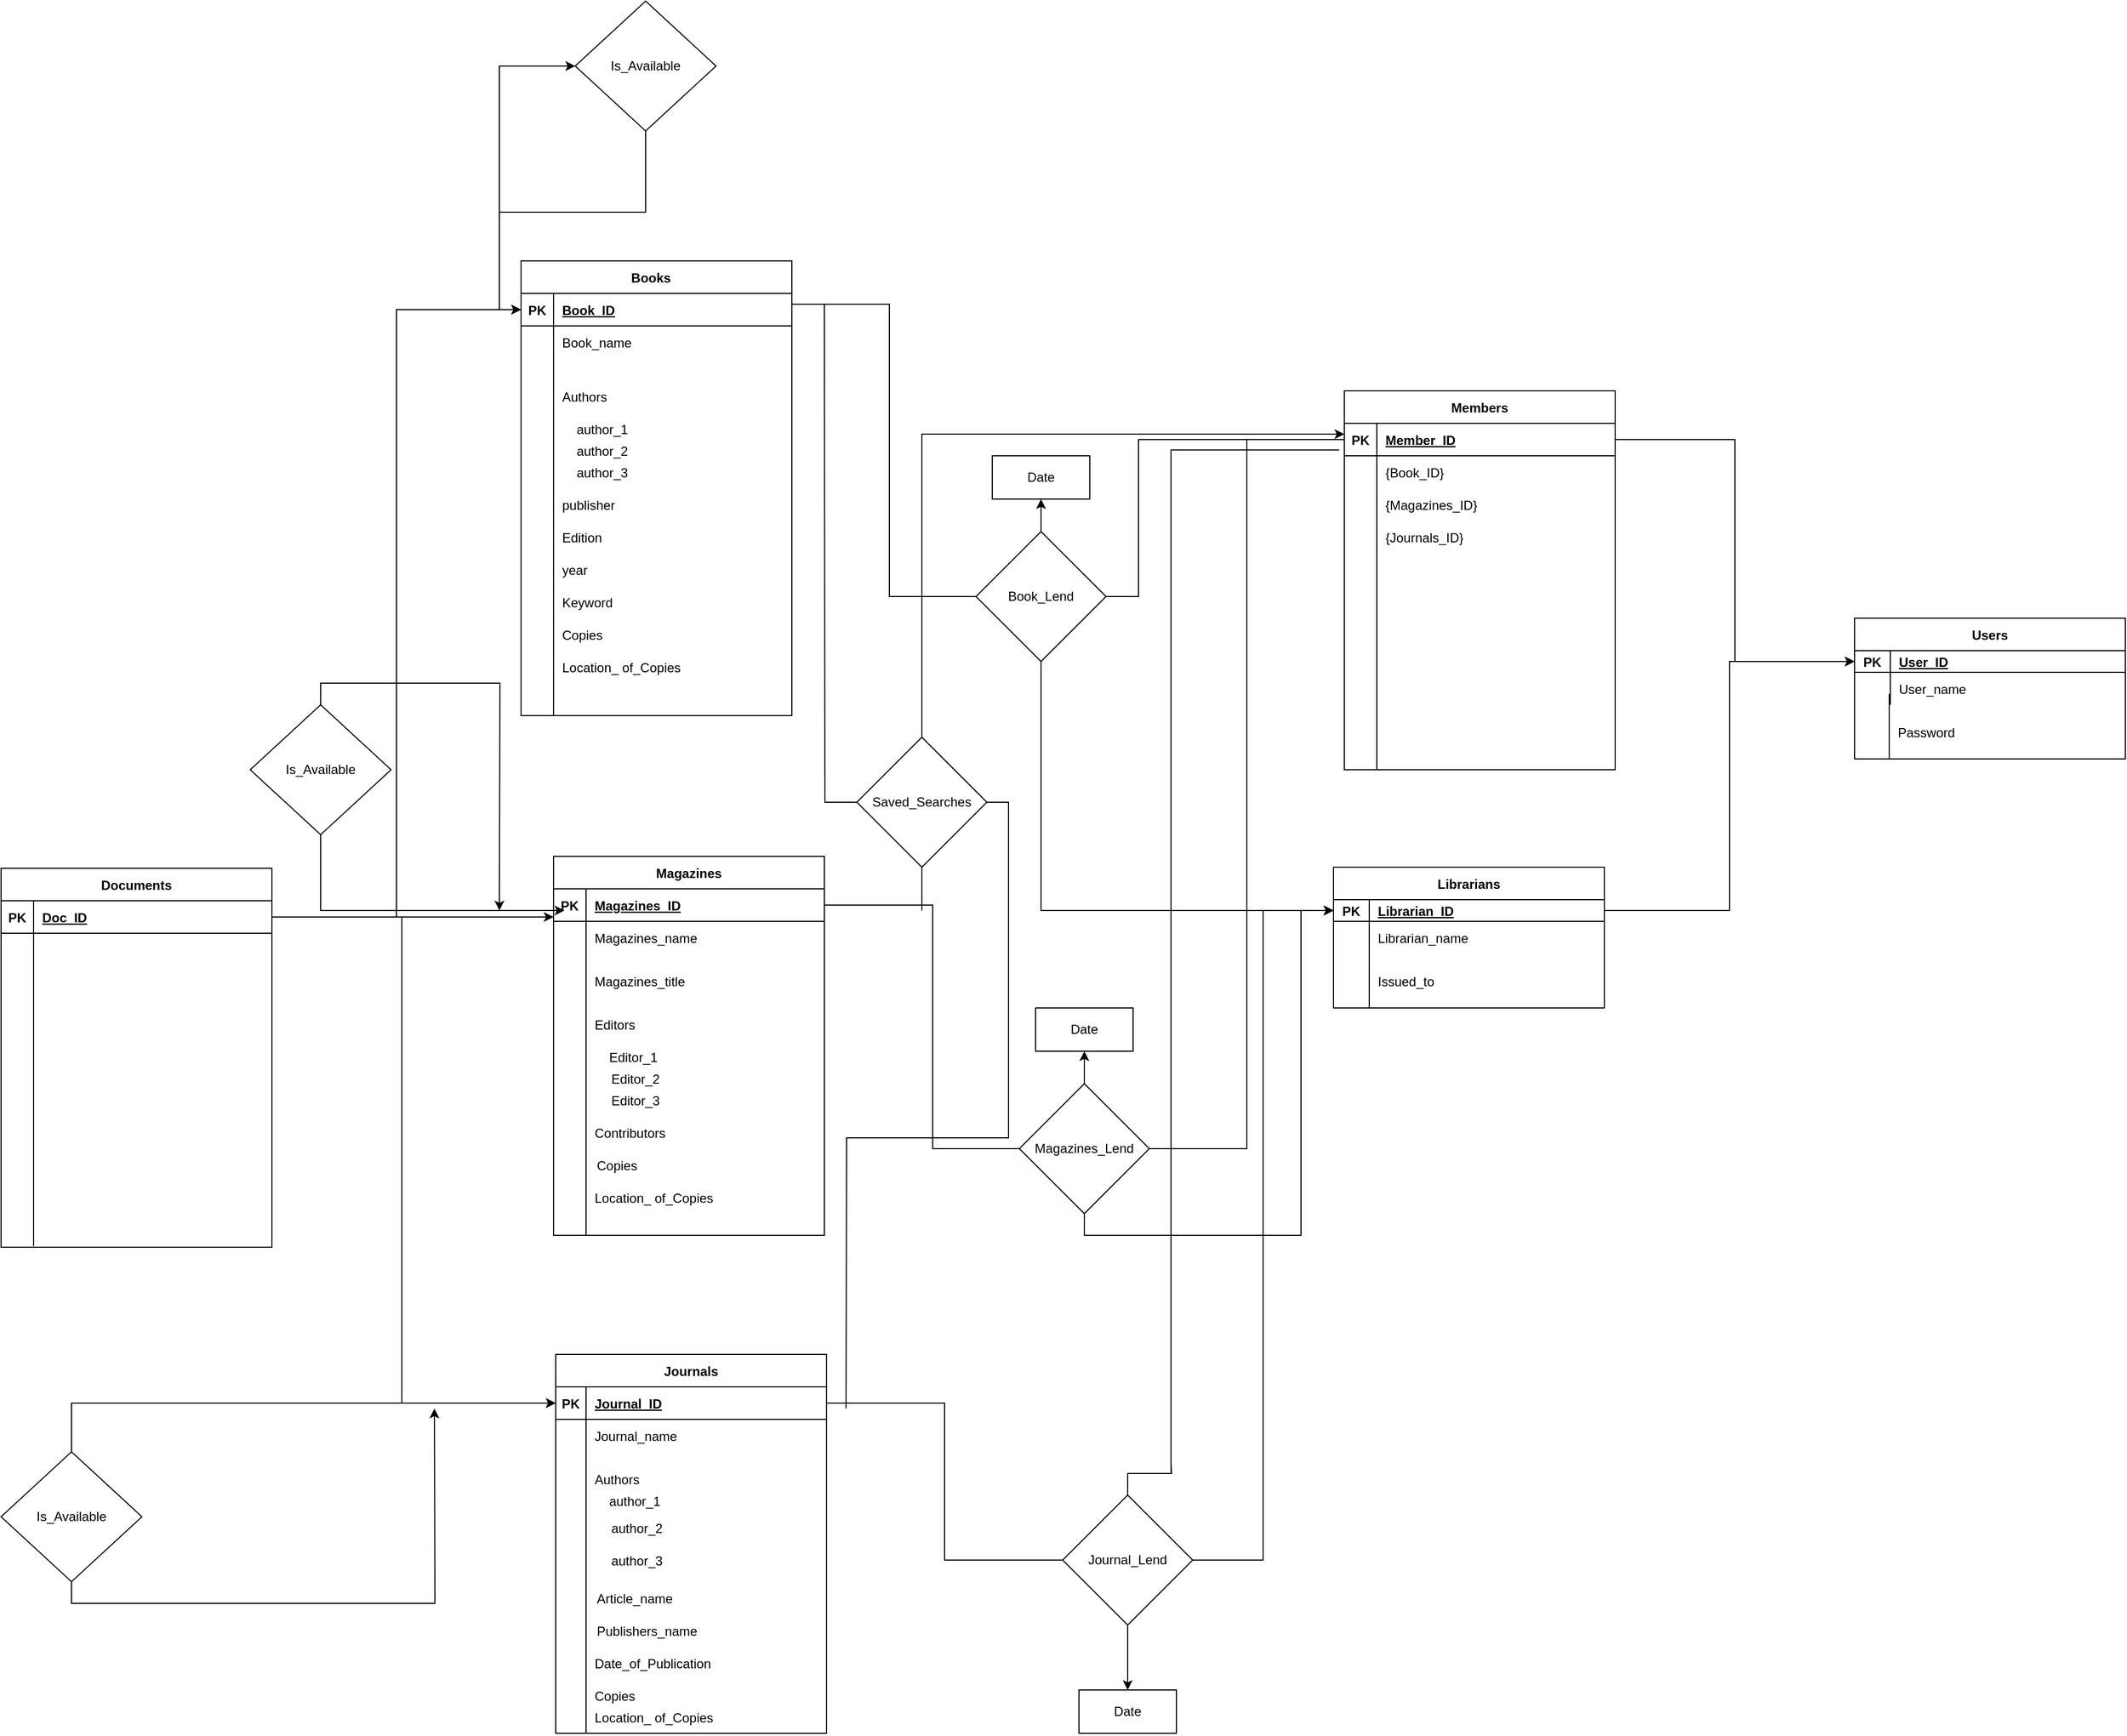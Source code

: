 <mxfile version="20.4.1" type="github" pages="2"><diagram id="R2lEEEUBdFMjLlhIrx00" name="Page-1"><mxGraphModel dx="3403" dy="2016" grid="1" gridSize="10" guides="1" tooltips="1" connect="1" arrows="1" fold="1" page="1" pageScale="1" pageWidth="1920" pageHeight="1200" math="0" shadow="0" extFonts="Permanent Marker^https://fonts.googleapis.com/css?family=Permanent+Marker"><root><mxCell id="0"/><mxCell id="1" parent="0"/><mxCell id="C-vyLk0tnHw3VtMMgP7b-23" value="Books   " style="shape=table;startSize=30;container=1;collapsible=1;childLayout=tableLayout;fixedRows=1;rowLines=0;fontStyle=1;align=center;resizeLast=1;" parent="1" vertex="1"><mxGeometry x="110" y="-50" width="250" height="420" as="geometry"/></mxCell><mxCell id="C-vyLk0tnHw3VtMMgP7b-24" value="" style="shape=partialRectangle;collapsible=0;dropTarget=0;pointerEvents=0;fillColor=none;points=[[0,0.5],[1,0.5]];portConstraint=eastwest;top=0;left=0;right=0;bottom=1;" parent="C-vyLk0tnHw3VtMMgP7b-23" vertex="1"><mxGeometry y="30" width="250" height="30" as="geometry"/></mxCell><mxCell id="C-vyLk0tnHw3VtMMgP7b-25" value="PK" style="shape=partialRectangle;overflow=hidden;connectable=0;fillColor=none;top=0;left=0;bottom=0;right=0;fontStyle=1;" parent="C-vyLk0tnHw3VtMMgP7b-24" vertex="1"><mxGeometry width="30" height="30" as="geometry"><mxRectangle width="30" height="30" as="alternateBounds"/></mxGeometry></mxCell><mxCell id="C-vyLk0tnHw3VtMMgP7b-26" value="Book_ID" style="shape=partialRectangle;overflow=hidden;connectable=0;fillColor=none;top=0;left=0;bottom=0;right=0;align=left;spacingLeft=6;fontStyle=5;" parent="C-vyLk0tnHw3VtMMgP7b-24" vertex="1"><mxGeometry x="30" width="220" height="30" as="geometry"><mxRectangle width="220" height="30" as="alternateBounds"/></mxGeometry></mxCell><mxCell id="C-vyLk0tnHw3VtMMgP7b-27" value="" style="shape=partialRectangle;collapsible=0;dropTarget=0;pointerEvents=0;fillColor=none;points=[[0,0.5],[1,0.5]];portConstraint=eastwest;top=0;left=0;right=0;bottom=0;" parent="C-vyLk0tnHw3VtMMgP7b-23" vertex="1"><mxGeometry y="60" width="250" height="30" as="geometry"/></mxCell><mxCell id="C-vyLk0tnHw3VtMMgP7b-28" value="" style="shape=partialRectangle;overflow=hidden;connectable=0;fillColor=none;top=0;left=0;bottom=0;right=0;" parent="C-vyLk0tnHw3VtMMgP7b-27" vertex="1"><mxGeometry width="30" height="30" as="geometry"><mxRectangle width="30" height="30" as="alternateBounds"/></mxGeometry></mxCell><mxCell id="C-vyLk0tnHw3VtMMgP7b-29" value="Book_name " style="shape=partialRectangle;overflow=hidden;connectable=0;fillColor=none;top=0;left=0;bottom=0;right=0;align=left;spacingLeft=6;" parent="C-vyLk0tnHw3VtMMgP7b-27" vertex="1"><mxGeometry x="30" width="220" height="30" as="geometry"><mxRectangle width="220" height="30" as="alternateBounds"/></mxGeometry></mxCell><mxCell id="6Y-ncQ-u8D_BfekFAxGr-2" value="" style="shape=partialRectangle;collapsible=0;dropTarget=0;pointerEvents=0;fillColor=none;points=[[0,0.5],[1,0.5]];portConstraint=eastwest;top=0;left=0;right=0;bottom=0;" parent="1" vertex="1"><mxGeometry x="110" y="90" width="250" height="30" as="geometry"/></mxCell><mxCell id="6Y-ncQ-u8D_BfekFAxGr-3" value="" style="shape=partialRectangle;overflow=hidden;connectable=0;fillColor=none;top=0;left=0;bottom=0;right=0;" parent="6Y-ncQ-u8D_BfekFAxGr-2" vertex="1"><mxGeometry width="30" height="30" as="geometry"><mxRectangle width="30" height="30" as="alternateBounds"/></mxGeometry></mxCell><mxCell id="6Y-ncQ-u8D_BfekFAxGr-4" value="    author_1" style="shape=partialRectangle;overflow=hidden;connectable=0;fillColor=none;top=0;left=0;bottom=0;right=0;align=left;spacingLeft=6;" parent="6Y-ncQ-u8D_BfekFAxGr-2" vertex="1"><mxGeometry x="30" width="220" height="30" as="geometry"><mxRectangle width="220" height="30" as="alternateBounds"/></mxGeometry></mxCell><mxCell id="6Y-ncQ-u8D_BfekFAxGr-5" value="" style="endArrow=none;html=1;rounded=0;" parent="1" edge="1"><mxGeometry width="50" height="50" relative="1" as="geometry"><mxPoint x="140" y="370" as="sourcePoint"/><mxPoint x="140" y="40" as="targetPoint"/></mxGeometry></mxCell><mxCell id="6Y-ncQ-u8D_BfekFAxGr-6" value="Journals" style="shape=table;startSize=30;container=1;collapsible=1;childLayout=tableLayout;fixedRows=1;rowLines=0;fontStyle=1;align=center;resizeLast=1;" parent="1" vertex="1"><mxGeometry x="142" y="960" width="250" height="350" as="geometry"/></mxCell><mxCell id="6Y-ncQ-u8D_BfekFAxGr-7" value="" style="shape=partialRectangle;collapsible=0;dropTarget=0;pointerEvents=0;fillColor=none;points=[[0,0.5],[1,0.5]];portConstraint=eastwest;top=0;left=0;right=0;bottom=1;" parent="6Y-ncQ-u8D_BfekFAxGr-6" vertex="1"><mxGeometry y="30" width="250" height="30" as="geometry"/></mxCell><mxCell id="6Y-ncQ-u8D_BfekFAxGr-8" value="PK" style="shape=partialRectangle;overflow=hidden;connectable=0;fillColor=none;top=0;left=0;bottom=0;right=0;fontStyle=1;" parent="6Y-ncQ-u8D_BfekFAxGr-7" vertex="1"><mxGeometry width="28" height="30" as="geometry"><mxRectangle width="28" height="30" as="alternateBounds"/></mxGeometry></mxCell><mxCell id="6Y-ncQ-u8D_BfekFAxGr-9" value="Journal_ID" style="shape=partialRectangle;overflow=hidden;connectable=0;fillColor=none;top=0;left=0;bottom=0;right=0;align=left;spacingLeft=6;fontStyle=5;" parent="6Y-ncQ-u8D_BfekFAxGr-7" vertex="1"><mxGeometry x="28" width="222" height="30" as="geometry"><mxRectangle width="222" height="30" as="alternateBounds"/></mxGeometry></mxCell><mxCell id="6Y-ncQ-u8D_BfekFAxGr-10" value="" style="shape=partialRectangle;collapsible=0;dropTarget=0;pointerEvents=0;fillColor=none;points=[[0,0.5],[1,0.5]];portConstraint=eastwest;top=0;left=0;right=0;bottom=0;" parent="6Y-ncQ-u8D_BfekFAxGr-6" vertex="1"><mxGeometry y="60" width="250" height="30" as="geometry"/></mxCell><mxCell id="6Y-ncQ-u8D_BfekFAxGr-11" value="" style="shape=partialRectangle;overflow=hidden;connectable=0;fillColor=none;top=0;left=0;bottom=0;right=0;" parent="6Y-ncQ-u8D_BfekFAxGr-10" vertex="1"><mxGeometry width="28" height="30" as="geometry"><mxRectangle width="28" height="30" as="alternateBounds"/></mxGeometry></mxCell><mxCell id="6Y-ncQ-u8D_BfekFAxGr-12" value="Journal_name " style="shape=partialRectangle;overflow=hidden;connectable=0;fillColor=none;top=0;left=0;bottom=0;right=0;align=left;spacingLeft=6;" parent="6Y-ncQ-u8D_BfekFAxGr-10" vertex="1"><mxGeometry x="28" width="222" height="30" as="geometry"><mxRectangle width="222" height="30" as="alternateBounds"/></mxGeometry></mxCell><mxCell id="6Y-ncQ-u8D_BfekFAxGr-13" value="" style="shape=partialRectangle;collapsible=0;dropTarget=0;pointerEvents=0;fillColor=none;points=[[0,0.5],[1,0.5]];portConstraint=eastwest;top=0;left=0;right=0;bottom=0;" parent="1" vertex="1"><mxGeometry x="140" y="1060" width="250" height="30" as="geometry"/></mxCell><mxCell id="6Y-ncQ-u8D_BfekFAxGr-14" value="" style="shape=partialRectangle;overflow=hidden;connectable=0;fillColor=none;top=0;left=0;bottom=0;right=0;" parent="6Y-ncQ-u8D_BfekFAxGr-13" vertex="1"><mxGeometry width="30" height="30" as="geometry"><mxRectangle width="30" height="30" as="alternateBounds"/></mxGeometry></mxCell><mxCell id="6Y-ncQ-u8D_BfekFAxGr-15" value="Authors" style="shape=partialRectangle;overflow=hidden;connectable=0;fillColor=none;top=0;left=0;bottom=0;right=0;align=left;spacingLeft=6;" parent="6Y-ncQ-u8D_BfekFAxGr-13" vertex="1"><mxGeometry x="30" width="220" height="30" as="geometry"><mxRectangle width="220" height="30" as="alternateBounds"/></mxGeometry></mxCell><mxCell id="6Y-ncQ-u8D_BfekFAxGr-16" value="" style="endArrow=none;html=1;rounded=0;" parent="1" edge="1"><mxGeometry width="50" height="50" relative="1" as="geometry"><mxPoint x="170" y="1310" as="sourcePoint"/><mxPoint x="170" y="1050" as="targetPoint"/></mxGeometry></mxCell><mxCell id="6Y-ncQ-u8D_BfekFAxGr-28" value="" style="shape=partialRectangle;collapsible=0;dropTarget=0;pointerEvents=0;fillColor=none;points=[[0,0.5],[1,0.5]];portConstraint=eastwest;top=0;left=0;right=0;bottom=0;" parent="1" vertex="1"><mxGeometry x="110" y="110" width="250" height="30" as="geometry"/></mxCell><mxCell id="6Y-ncQ-u8D_BfekFAxGr-29" value="" style="shape=partialRectangle;overflow=hidden;connectable=0;fillColor=none;top=0;left=0;bottom=0;right=0;" parent="6Y-ncQ-u8D_BfekFAxGr-28" vertex="1"><mxGeometry width="30" height="30" as="geometry"><mxRectangle width="30" height="30" as="alternateBounds"/></mxGeometry></mxCell><mxCell id="6Y-ncQ-u8D_BfekFAxGr-30" value="    author_2" style="shape=partialRectangle;overflow=hidden;connectable=0;fillColor=none;top=0;left=0;bottom=0;right=0;align=left;spacingLeft=6;" parent="6Y-ncQ-u8D_BfekFAxGr-28" vertex="1"><mxGeometry x="30" width="220" height="30" as="geometry"><mxRectangle width="220" height="30" as="alternateBounds"/></mxGeometry></mxCell><mxCell id="6Y-ncQ-u8D_BfekFAxGr-31" value="" style="shape=partialRectangle;collapsible=0;dropTarget=0;pointerEvents=0;fillColor=none;points=[[0,0.5],[1,0.5]];portConstraint=eastwest;top=0;left=0;right=0;bottom=0;" parent="1" vertex="1"><mxGeometry x="110" y="130" width="250" height="30" as="geometry"/></mxCell><mxCell id="6Y-ncQ-u8D_BfekFAxGr-32" value="" style="shape=partialRectangle;overflow=hidden;connectable=0;fillColor=none;top=0;left=0;bottom=0;right=0;" parent="6Y-ncQ-u8D_BfekFAxGr-31" vertex="1"><mxGeometry width="30" height="30" as="geometry"><mxRectangle width="30" height="30" as="alternateBounds"/></mxGeometry></mxCell><mxCell id="6Y-ncQ-u8D_BfekFAxGr-33" value="    author_3" style="shape=partialRectangle;overflow=hidden;connectable=0;fillColor=none;top=0;left=0;bottom=0;right=0;align=left;spacingLeft=6;" parent="6Y-ncQ-u8D_BfekFAxGr-31" vertex="1"><mxGeometry x="30" width="220" height="30" as="geometry"><mxRectangle width="220" height="30" as="alternateBounds"/></mxGeometry></mxCell><mxCell id="6Y-ncQ-u8D_BfekFAxGr-34" value="" style="shape=partialRectangle;collapsible=0;dropTarget=0;pointerEvents=0;fillColor=none;points=[[0,0.5],[1,0.5]];portConstraint=eastwest;top=0;left=0;right=0;bottom=0;" parent="1" vertex="1"><mxGeometry x="110" y="160" width="250" height="30" as="geometry"/></mxCell><mxCell id="6Y-ncQ-u8D_BfekFAxGr-35" value="" style="shape=partialRectangle;overflow=hidden;connectable=0;fillColor=none;top=0;left=0;bottom=0;right=0;" parent="6Y-ncQ-u8D_BfekFAxGr-34" vertex="1"><mxGeometry width="30" height="30" as="geometry"><mxRectangle width="30" height="30" as="alternateBounds"/></mxGeometry></mxCell><mxCell id="6Y-ncQ-u8D_BfekFAxGr-36" value="publisher" style="shape=partialRectangle;overflow=hidden;connectable=0;fillColor=none;top=0;left=0;bottom=0;right=0;align=left;spacingLeft=6;" parent="6Y-ncQ-u8D_BfekFAxGr-34" vertex="1"><mxGeometry x="30" width="220" height="30" as="geometry"><mxRectangle width="220" height="30" as="alternateBounds"/></mxGeometry></mxCell><mxCell id="6Y-ncQ-u8D_BfekFAxGr-37" value="" style="shape=partialRectangle;collapsible=0;dropTarget=0;pointerEvents=0;fillColor=none;points=[[0,0.5],[1,0.5]];portConstraint=eastwest;top=0;left=0;right=0;bottom=0;" parent="1" vertex="1"><mxGeometry x="110" y="190" width="250" height="30" as="geometry"/></mxCell><mxCell id="6Y-ncQ-u8D_BfekFAxGr-38" value="" style="shape=partialRectangle;overflow=hidden;connectable=0;fillColor=none;top=0;left=0;bottom=0;right=0;" parent="6Y-ncQ-u8D_BfekFAxGr-37" vertex="1"><mxGeometry width="30" height="30" as="geometry"><mxRectangle width="30" height="30" as="alternateBounds"/></mxGeometry></mxCell><mxCell id="6Y-ncQ-u8D_BfekFAxGr-39" value="Edition" style="shape=partialRectangle;overflow=hidden;connectable=0;fillColor=none;top=0;left=0;bottom=0;right=0;align=left;spacingLeft=6;" parent="6Y-ncQ-u8D_BfekFAxGr-37" vertex="1"><mxGeometry x="30" width="220" height="30" as="geometry"><mxRectangle width="220" height="30" as="alternateBounds"/></mxGeometry></mxCell><mxCell id="6Y-ncQ-u8D_BfekFAxGr-40" value="" style="shape=partialRectangle;collapsible=0;dropTarget=0;pointerEvents=0;fillColor=none;points=[[0,0.5],[1,0.5]];portConstraint=eastwest;top=0;left=0;right=0;bottom=0;" parent="1" vertex="1"><mxGeometry x="110" y="220" width="250" height="30" as="geometry"/></mxCell><mxCell id="6Y-ncQ-u8D_BfekFAxGr-41" value="" style="shape=partialRectangle;overflow=hidden;connectable=0;fillColor=none;top=0;left=0;bottom=0;right=0;" parent="6Y-ncQ-u8D_BfekFAxGr-40" vertex="1"><mxGeometry width="30" height="30" as="geometry"><mxRectangle width="30" height="30" as="alternateBounds"/></mxGeometry></mxCell><mxCell id="6Y-ncQ-u8D_BfekFAxGr-42" value="year" style="shape=partialRectangle;overflow=hidden;connectable=0;fillColor=none;top=0;left=0;bottom=0;right=0;align=left;spacingLeft=6;" parent="6Y-ncQ-u8D_BfekFAxGr-40" vertex="1"><mxGeometry x="30" width="220" height="30" as="geometry"><mxRectangle width="220" height="30" as="alternateBounds"/></mxGeometry></mxCell><mxCell id="6Y-ncQ-u8D_BfekFAxGr-43" value="" style="shape=partialRectangle;collapsible=0;dropTarget=0;pointerEvents=0;fillColor=none;points=[[0,0.5],[1,0.5]];portConstraint=eastwest;top=0;left=0;right=0;bottom=0;" parent="1" vertex="1"><mxGeometry x="110" y="250" width="250" height="30" as="geometry"/></mxCell><mxCell id="6Y-ncQ-u8D_BfekFAxGr-44" value="" style="shape=partialRectangle;overflow=hidden;connectable=0;fillColor=none;top=0;left=0;bottom=0;right=0;" parent="6Y-ncQ-u8D_BfekFAxGr-43" vertex="1"><mxGeometry width="30" height="30" as="geometry"><mxRectangle width="30" height="30" as="alternateBounds"/></mxGeometry></mxCell><mxCell id="6Y-ncQ-u8D_BfekFAxGr-45" value="Keyword" style="shape=partialRectangle;overflow=hidden;connectable=0;fillColor=none;top=0;left=0;bottom=0;right=0;align=left;spacingLeft=6;" parent="6Y-ncQ-u8D_BfekFAxGr-43" vertex="1"><mxGeometry x="30" width="220" height="30" as="geometry"><mxRectangle width="220" height="30" as="alternateBounds"/></mxGeometry></mxCell><mxCell id="6Y-ncQ-u8D_BfekFAxGr-46" value="" style="shape=partialRectangle;collapsible=0;dropTarget=0;pointerEvents=0;fillColor=none;points=[[0,0.5],[1,0.5]];portConstraint=eastwest;top=0;left=0;right=0;bottom=0;" parent="1" vertex="1"><mxGeometry x="110" y="280" width="250" height="30" as="geometry"/></mxCell><mxCell id="6Y-ncQ-u8D_BfekFAxGr-47" value="" style="shape=partialRectangle;overflow=hidden;connectable=0;fillColor=none;top=0;left=0;bottom=0;right=0;" parent="6Y-ncQ-u8D_BfekFAxGr-46" vertex="1"><mxGeometry width="30" height="30" as="geometry"><mxRectangle width="30" height="30" as="alternateBounds"/></mxGeometry></mxCell><mxCell id="6Y-ncQ-u8D_BfekFAxGr-48" value="Copies" style="shape=partialRectangle;overflow=hidden;connectable=0;fillColor=none;top=0;left=0;bottom=0;right=0;align=left;spacingLeft=6;" parent="6Y-ncQ-u8D_BfekFAxGr-46" vertex="1"><mxGeometry x="30" width="220" height="30" as="geometry"><mxRectangle width="220" height="30" as="alternateBounds"/></mxGeometry></mxCell><mxCell id="6Y-ncQ-u8D_BfekFAxGr-49" value="" style="shape=partialRectangle;collapsible=0;dropTarget=0;pointerEvents=0;fillColor=none;points=[[0,0.5],[1,0.5]];portConstraint=eastwest;top=0;left=0;right=0;bottom=0;" parent="1" vertex="1"><mxGeometry x="140" y="1080" width="250" height="30" as="geometry"/></mxCell><mxCell id="6Y-ncQ-u8D_BfekFAxGr-50" value="" style="shape=partialRectangle;overflow=hidden;connectable=0;fillColor=none;top=0;left=0;bottom=0;right=0;" parent="6Y-ncQ-u8D_BfekFAxGr-49" vertex="1"><mxGeometry width="30" height="30" as="geometry"><mxRectangle width="30" height="30" as="alternateBounds"/></mxGeometry></mxCell><mxCell id="6Y-ncQ-u8D_BfekFAxGr-51" value="    author_1" style="shape=partialRectangle;overflow=hidden;connectable=0;fillColor=none;top=0;left=0;bottom=0;right=0;align=left;spacingLeft=6;" parent="6Y-ncQ-u8D_BfekFAxGr-49" vertex="1"><mxGeometry x="30" width="220" height="30" as="geometry"><mxRectangle width="220" height="30" as="alternateBounds"/></mxGeometry></mxCell><mxCell id="6Y-ncQ-u8D_BfekFAxGr-52" value="" style="shape=partialRectangle;collapsible=0;dropTarget=0;pointerEvents=0;fillColor=none;points=[[0,0.5],[1,0.5]];portConstraint=eastwest;top=0;left=0;right=0;bottom=0;" parent="1" vertex="1"><mxGeometry x="142" y="1105" width="250" height="30" as="geometry"/></mxCell><mxCell id="6Y-ncQ-u8D_BfekFAxGr-53" value="" style="shape=partialRectangle;overflow=hidden;connectable=0;fillColor=none;top=0;left=0;bottom=0;right=0;" parent="6Y-ncQ-u8D_BfekFAxGr-52" vertex="1"><mxGeometry width="30" height="30" as="geometry"><mxRectangle width="30" height="30" as="alternateBounds"/></mxGeometry></mxCell><mxCell id="6Y-ncQ-u8D_BfekFAxGr-54" value="    author_2" style="shape=partialRectangle;overflow=hidden;connectable=0;fillColor=none;top=0;left=0;bottom=0;right=0;align=left;spacingLeft=6;" parent="6Y-ncQ-u8D_BfekFAxGr-52" vertex="1"><mxGeometry x="30" width="220" height="30" as="geometry"><mxRectangle width="220" height="30" as="alternateBounds"/></mxGeometry></mxCell><mxCell id="6Y-ncQ-u8D_BfekFAxGr-55" value="" style="shape=partialRectangle;collapsible=0;dropTarget=0;pointerEvents=0;fillColor=none;points=[[0,0.5],[1,0.5]];portConstraint=eastwest;top=0;left=0;right=0;bottom=0;" parent="1" vertex="1"><mxGeometry x="142" y="1135" width="250" height="30" as="geometry"/></mxCell><mxCell id="6Y-ncQ-u8D_BfekFAxGr-56" value="" style="shape=partialRectangle;overflow=hidden;connectable=0;fillColor=none;top=0;left=0;bottom=0;right=0;" parent="6Y-ncQ-u8D_BfekFAxGr-55" vertex="1"><mxGeometry width="30" height="30" as="geometry"><mxRectangle width="30" height="30" as="alternateBounds"/></mxGeometry></mxCell><mxCell id="6Y-ncQ-u8D_BfekFAxGr-57" value="    author_3" style="shape=partialRectangle;overflow=hidden;connectable=0;fillColor=none;top=0;left=0;bottom=0;right=0;align=left;spacingLeft=6;" parent="6Y-ncQ-u8D_BfekFAxGr-55" vertex="1"><mxGeometry x="30" width="220" height="30" as="geometry"><mxRectangle width="220" height="30" as="alternateBounds"/></mxGeometry></mxCell><mxCell id="6Y-ncQ-u8D_BfekFAxGr-67" value="" style="shape=partialRectangle;collapsible=0;dropTarget=0;pointerEvents=0;fillColor=none;points=[[0,0.5],[1,0.5]];portConstraint=eastwest;top=0;left=0;right=0;bottom=0;" parent="1" vertex="1"><mxGeometry x="150" y="1120" width="250" height="30" as="geometry"/></mxCell><mxCell id="6Y-ncQ-u8D_BfekFAxGr-68" value="" style="shape=partialRectangle;overflow=hidden;connectable=0;fillColor=none;top=0;left=0;bottom=0;right=0;" parent="6Y-ncQ-u8D_BfekFAxGr-67" vertex="1"><mxGeometry width="30" height="30" as="geometry"><mxRectangle width="30" height="30" as="alternateBounds"/></mxGeometry></mxCell><mxCell id="6Y-ncQ-u8D_BfekFAxGr-69" value="Article_name" style="shape=partialRectangle;overflow=hidden;connectable=0;fillColor=none;top=0;left=0;bottom=0;right=0;align=left;spacingLeft=6;" parent="1" vertex="1"><mxGeometry x="172" y="1170" width="220" height="30" as="geometry"><mxRectangle width="220" height="30" as="alternateBounds"/></mxGeometry></mxCell><mxCell id="6Y-ncQ-u8D_BfekFAxGr-70" value="Publishers_name" style="shape=partialRectangle;overflow=hidden;connectable=0;fillColor=none;top=0;left=0;bottom=0;right=0;align=left;spacingLeft=6;" parent="1" vertex="1"><mxGeometry x="172" y="1200" width="220" height="30" as="geometry"><mxRectangle width="220" height="30" as="alternateBounds"/></mxGeometry></mxCell><mxCell id="6Y-ncQ-u8D_BfekFAxGr-71" value="Date_of_Publication" style="shape=partialRectangle;overflow=hidden;connectable=0;fillColor=none;top=0;left=0;bottom=0;right=0;align=left;spacingLeft=6;" parent="1" vertex="1"><mxGeometry x="170" y="1230" width="220" height="30" as="geometry"><mxRectangle width="220" height="30" as="alternateBounds"/></mxGeometry></mxCell><mxCell id="6Y-ncQ-u8D_BfekFAxGr-72" value="Magazines" style="shape=table;startSize=30;container=1;collapsible=1;childLayout=tableLayout;fixedRows=1;rowLines=0;fontStyle=1;align=center;resizeLast=1;" parent="1" vertex="1"><mxGeometry x="140" y="500" width="250" height="350" as="geometry"/></mxCell><mxCell id="6Y-ncQ-u8D_BfekFAxGr-73" value="" style="shape=partialRectangle;collapsible=0;dropTarget=0;pointerEvents=0;fillColor=none;points=[[0,0.5],[1,0.5]];portConstraint=eastwest;top=0;left=0;right=0;bottom=1;" parent="6Y-ncQ-u8D_BfekFAxGr-72" vertex="1"><mxGeometry y="30" width="250" height="30" as="geometry"/></mxCell><mxCell id="6Y-ncQ-u8D_BfekFAxGr-74" value="PK" style="shape=partialRectangle;overflow=hidden;connectable=0;fillColor=none;top=0;left=0;bottom=0;right=0;fontStyle=1;" parent="6Y-ncQ-u8D_BfekFAxGr-73" vertex="1"><mxGeometry width="30" height="30" as="geometry"><mxRectangle width="30" height="30" as="alternateBounds"/></mxGeometry></mxCell><mxCell id="6Y-ncQ-u8D_BfekFAxGr-75" value="Magazines_ID" style="shape=partialRectangle;overflow=hidden;connectable=0;fillColor=none;top=0;left=0;bottom=0;right=0;align=left;spacingLeft=6;fontStyle=5;" parent="6Y-ncQ-u8D_BfekFAxGr-73" vertex="1"><mxGeometry x="30" width="220" height="30" as="geometry"><mxRectangle width="220" height="30" as="alternateBounds"/></mxGeometry></mxCell><mxCell id="6Y-ncQ-u8D_BfekFAxGr-76" value="" style="shape=partialRectangle;collapsible=0;dropTarget=0;pointerEvents=0;fillColor=none;points=[[0,0.5],[1,0.5]];portConstraint=eastwest;top=0;left=0;right=0;bottom=0;" parent="6Y-ncQ-u8D_BfekFAxGr-72" vertex="1"><mxGeometry y="60" width="250" height="30" as="geometry"/></mxCell><mxCell id="6Y-ncQ-u8D_BfekFAxGr-77" value="" style="shape=partialRectangle;overflow=hidden;connectable=0;fillColor=none;top=0;left=0;bottom=0;right=0;" parent="6Y-ncQ-u8D_BfekFAxGr-76" vertex="1"><mxGeometry width="30" height="30" as="geometry"><mxRectangle width="30" height="30" as="alternateBounds"/></mxGeometry></mxCell><mxCell id="6Y-ncQ-u8D_BfekFAxGr-78" value="Magazines_name " style="shape=partialRectangle;overflow=hidden;connectable=0;fillColor=none;top=0;left=0;bottom=0;right=0;align=left;spacingLeft=6;" parent="6Y-ncQ-u8D_BfekFAxGr-76" vertex="1"><mxGeometry x="30" width="220" height="30" as="geometry"><mxRectangle width="220" height="30" as="alternateBounds"/></mxGeometry></mxCell><mxCell id="6Y-ncQ-u8D_BfekFAxGr-80" value="" style="endArrow=none;html=1;rounded=0;" parent="1" edge="1"><mxGeometry width="50" height="50" relative="1" as="geometry"><mxPoint x="170" y="850" as="sourcePoint"/><mxPoint x="170" y="590" as="targetPoint"/></mxGeometry></mxCell><mxCell id="6Y-ncQ-u8D_BfekFAxGr-81" value="Magazines_title" style="shape=partialRectangle;overflow=hidden;connectable=0;fillColor=none;top=0;left=0;bottom=0;right=0;align=left;spacingLeft=6;" parent="1" vertex="1"><mxGeometry x="170" y="600" width="220" height="30" as="geometry"><mxRectangle width="220" height="30" as="alternateBounds"/></mxGeometry></mxCell><mxCell id="6Y-ncQ-u8D_BfekFAxGr-82" value="    Editor_1 " style="shape=partialRectangle;overflow=hidden;connectable=0;fillColor=none;top=0;left=0;bottom=0;right=0;align=left;spacingLeft=6;" parent="1" vertex="1"><mxGeometry x="170" y="670" width="220" height="30" as="geometry"><mxRectangle width="220" height="30" as="alternateBounds"/></mxGeometry></mxCell><mxCell id="6Y-ncQ-u8D_BfekFAxGr-83" value="    Editor_2" style="shape=partialRectangle;overflow=hidden;connectable=0;fillColor=none;top=0;left=0;bottom=0;right=0;align=left;spacingLeft=6;" parent="1" vertex="1"><mxGeometry x="172" y="690" width="220" height="30" as="geometry"><mxRectangle width="220" height="30" as="alternateBounds"/></mxGeometry></mxCell><mxCell id="6Y-ncQ-u8D_BfekFAxGr-84" value="    Editor_3" style="shape=partialRectangle;overflow=hidden;connectable=0;fillColor=none;top=0;left=0;bottom=0;right=0;align=left;spacingLeft=6;" parent="1" vertex="1"><mxGeometry x="172" y="710" width="220" height="30" as="geometry"><mxRectangle width="220" height="30" as="alternateBounds"/></mxGeometry></mxCell><mxCell id="6Y-ncQ-u8D_BfekFAxGr-85" value="Contributors" style="shape=partialRectangle;overflow=hidden;connectable=0;fillColor=none;top=0;left=0;bottom=0;right=0;align=left;spacingLeft=6;" parent="1" vertex="1"><mxGeometry x="170" y="740" width="220" height="30" as="geometry"><mxRectangle width="220" height="30" as="alternateBounds"/></mxGeometry></mxCell><mxCell id="p6uPV0MN4GqzBkEwT6cm-1" value="Members" style="shape=table;startSize=30;container=1;collapsible=1;childLayout=tableLayout;fixedRows=1;rowLines=0;fontStyle=1;align=center;resizeLast=1;" parent="1" vertex="1"><mxGeometry x="870" y="70" width="250" height="350" as="geometry"/></mxCell><mxCell id="p6uPV0MN4GqzBkEwT6cm-2" value="" style="shape=partialRectangle;collapsible=0;dropTarget=0;pointerEvents=0;fillColor=none;points=[[0,0.5],[1,0.5]];portConstraint=eastwest;top=0;left=0;right=0;bottom=1;" parent="p6uPV0MN4GqzBkEwT6cm-1" vertex="1"><mxGeometry y="30" width="250" height="30" as="geometry"/></mxCell><mxCell id="p6uPV0MN4GqzBkEwT6cm-3" value="PK" style="shape=partialRectangle;overflow=hidden;connectable=0;fillColor=none;top=0;left=0;bottom=0;right=0;fontStyle=1;" parent="p6uPV0MN4GqzBkEwT6cm-2" vertex="1"><mxGeometry width="30" height="30" as="geometry"><mxRectangle width="30" height="30" as="alternateBounds"/></mxGeometry></mxCell><mxCell id="p6uPV0MN4GqzBkEwT6cm-4" value="Member_ID" style="shape=partialRectangle;overflow=hidden;connectable=0;fillColor=none;top=0;left=0;bottom=0;right=0;align=left;spacingLeft=6;fontStyle=5;" parent="p6uPV0MN4GqzBkEwT6cm-2" vertex="1"><mxGeometry x="30" width="220" height="30" as="geometry"><mxRectangle width="220" height="30" as="alternateBounds"/></mxGeometry></mxCell><mxCell id="p6uPV0MN4GqzBkEwT6cm-5" value="" style="shape=partialRectangle;collapsible=0;dropTarget=0;pointerEvents=0;fillColor=none;points=[[0,0.5],[1,0.5]];portConstraint=eastwest;top=0;left=0;right=0;bottom=0;" parent="p6uPV0MN4GqzBkEwT6cm-1" vertex="1"><mxGeometry y="60" width="250" height="30" as="geometry"/></mxCell><mxCell id="p6uPV0MN4GqzBkEwT6cm-6" value="" style="shape=partialRectangle;overflow=hidden;connectable=0;fillColor=none;top=0;left=0;bottom=0;right=0;" parent="p6uPV0MN4GqzBkEwT6cm-5" vertex="1"><mxGeometry width="30" height="30" as="geometry"><mxRectangle width="30" height="30" as="alternateBounds"/></mxGeometry></mxCell><mxCell id="p6uPV0MN4GqzBkEwT6cm-7" value="" style="shape=partialRectangle;overflow=hidden;connectable=0;fillColor=none;top=0;left=0;bottom=0;right=0;align=left;spacingLeft=6;" parent="p6uPV0MN4GqzBkEwT6cm-5" vertex="1"><mxGeometry x="30" width="220" height="30" as="geometry"><mxRectangle width="220" height="30" as="alternateBounds"/></mxGeometry></mxCell><mxCell id="p6uPV0MN4GqzBkEwT6cm-15" value="{Book_ID}" style="shape=partialRectangle;overflow=hidden;connectable=0;fillColor=none;top=0;left=0;bottom=0;right=0;align=left;spacingLeft=6;" parent="1" vertex="1"><mxGeometry x="900" y="130" width="220" height="30" as="geometry"><mxRectangle width="220" height="30" as="alternateBounds"/></mxGeometry></mxCell><mxCell id="p6uPV0MN4GqzBkEwT6cm-16" value="" style="endArrow=none;html=1;rounded=0;" parent="1" edge="1"><mxGeometry width="50" height="50" relative="1" as="geometry"><mxPoint x="900" y="420" as="sourcePoint"/><mxPoint x="900" y="160" as="targetPoint"/><Array as="points"><mxPoint x="900" y="160"/></Array></mxGeometry></mxCell><mxCell id="p6uPV0MN4GqzBkEwT6cm-17" value="{Magazines_ID}" style="shape=partialRectangle;overflow=hidden;connectable=0;fillColor=none;top=0;left=0;bottom=0;right=0;align=left;spacingLeft=6;" parent="1" vertex="1"><mxGeometry x="900" y="160" width="220" height="30" as="geometry"><mxRectangle width="220" height="30" as="alternateBounds"/></mxGeometry></mxCell><mxCell id="p6uPV0MN4GqzBkEwT6cm-18" value="{Journals_ID}" style="shape=partialRectangle;overflow=hidden;connectable=0;fillColor=none;top=0;left=0;bottom=0;right=0;align=left;spacingLeft=6;" parent="1" vertex="1"><mxGeometry x="900" y="190" width="220" height="30" as="geometry"><mxRectangle width="220" height="30" as="alternateBounds"/></mxGeometry></mxCell><mxCell id="p6uPV0MN4GqzBkEwT6cm-39" value="Librarians" style="shape=table;startSize=30;container=1;collapsible=1;childLayout=tableLayout;fixedRows=1;rowLines=0;fontStyle=1;align=center;resizeLast=1;" parent="1" vertex="1"><mxGeometry x="860" y="510" width="250" height="130" as="geometry"/></mxCell><mxCell id="p6uPV0MN4GqzBkEwT6cm-40" value="" style="shape=partialRectangle;collapsible=0;dropTarget=0;pointerEvents=0;fillColor=none;points=[[0,0.5],[1,0.5]];portConstraint=eastwest;top=0;left=0;right=0;bottom=1;" parent="p6uPV0MN4GqzBkEwT6cm-39" vertex="1"><mxGeometry y="30" width="250" height="20" as="geometry"/></mxCell><mxCell id="p6uPV0MN4GqzBkEwT6cm-41" value="PK" style="shape=partialRectangle;overflow=hidden;connectable=0;fillColor=none;top=0;left=0;bottom=0;right=0;fontStyle=1;" parent="p6uPV0MN4GqzBkEwT6cm-40" vertex="1"><mxGeometry width="33" height="20" as="geometry"><mxRectangle width="33" height="20" as="alternateBounds"/></mxGeometry></mxCell><mxCell id="p6uPV0MN4GqzBkEwT6cm-42" value="Librarian_ID" style="shape=partialRectangle;overflow=hidden;connectable=0;fillColor=none;top=0;left=0;bottom=0;right=0;align=left;spacingLeft=6;fontStyle=5;" parent="p6uPV0MN4GqzBkEwT6cm-40" vertex="1"><mxGeometry x="33" width="217" height="20" as="geometry"><mxRectangle width="217" height="20" as="alternateBounds"/></mxGeometry></mxCell><mxCell id="p6uPV0MN4GqzBkEwT6cm-43" value="" style="shape=partialRectangle;collapsible=0;dropTarget=0;pointerEvents=0;fillColor=none;points=[[0,0.5],[1,0.5]];portConstraint=eastwest;top=0;left=0;right=0;bottom=0;" parent="p6uPV0MN4GqzBkEwT6cm-39" vertex="1"><mxGeometry y="50" width="250" height="30" as="geometry"/></mxCell><mxCell id="p6uPV0MN4GqzBkEwT6cm-44" value="" style="shape=partialRectangle;overflow=hidden;connectable=0;fillColor=none;top=0;left=0;bottom=0;right=0;" parent="p6uPV0MN4GqzBkEwT6cm-43" vertex="1"><mxGeometry width="33" height="30" as="geometry"><mxRectangle width="33" height="30" as="alternateBounds"/></mxGeometry></mxCell><mxCell id="p6uPV0MN4GqzBkEwT6cm-45" value="Librarian_name " style="shape=partialRectangle;overflow=hidden;connectable=0;fillColor=none;top=0;left=0;bottom=0;right=0;align=left;spacingLeft=6;" parent="p6uPV0MN4GqzBkEwT6cm-43" vertex="1"><mxGeometry x="33" width="217" height="30" as="geometry"><mxRectangle width="217" height="30" as="alternateBounds"/></mxGeometry></mxCell><mxCell id="p6uPV0MN4GqzBkEwT6cm-46" value="Issued_to" style="shape=partialRectangle;overflow=hidden;connectable=0;fillColor=none;top=0;left=0;bottom=0;right=0;align=left;spacingLeft=6;" parent="1" vertex="1"><mxGeometry x="893" y="600" width="217" height="30" as="geometry"><mxRectangle width="222" height="30" as="alternateBounds"/></mxGeometry></mxCell><mxCell id="p6uPV0MN4GqzBkEwT6cm-48" value="" style="endArrow=none;html=1;rounded=0;" parent="1" edge="1"><mxGeometry width="50" height="50" relative="1" as="geometry"><mxPoint x="893" y="640" as="sourcePoint"/><mxPoint x="893" y="580" as="targetPoint"/></mxGeometry></mxCell><mxCell id="p6uPV0MN4GqzBkEwT6cm-52" style="edgeStyle=orthogonalEdgeStyle;rounded=0;orthogonalLoop=1;jettySize=auto;html=1;" parent="1" source="p6uPV0MN4GqzBkEwT6cm-49" target="p6uPV0MN4GqzBkEwT6cm-51" edge="1"><mxGeometry relative="1" as="geometry"/></mxCell><mxCell id="p6uPV0MN4GqzBkEwT6cm-53" style="edgeStyle=orthogonalEdgeStyle;rounded=0;orthogonalLoop=1;jettySize=auto;html=1;entryX=1;entryY=0.5;entryDx=0;entryDy=0;endArrow=none;endFill=0;" parent="1" source="p6uPV0MN4GqzBkEwT6cm-49" target="C-vyLk0tnHw3VtMMgP7b-24" edge="1"><mxGeometry relative="1" as="geometry"><mxPoint x="400" y="190" as="targetPoint"/><Array as="points"><mxPoint x="450" y="260"/><mxPoint x="450" y="-10"/><mxPoint x="360" y="-10"/></Array></mxGeometry></mxCell><mxCell id="p6uPV0MN4GqzBkEwT6cm-54" style="edgeStyle=orthogonalEdgeStyle;rounded=0;orthogonalLoop=1;jettySize=auto;html=1;entryX=0;entryY=0.5;entryDx=0;entryDy=0;endArrow=none;endFill=0;" parent="1" source="p6uPV0MN4GqzBkEwT6cm-49" target="p6uPV0MN4GqzBkEwT6cm-2" edge="1"><mxGeometry relative="1" as="geometry"><Array as="points"><mxPoint x="680" y="260"/><mxPoint x="680" y="115"/></Array></mxGeometry></mxCell><mxCell id="p6uPV0MN4GqzBkEwT6cm-56" style="edgeStyle=orthogonalEdgeStyle;rounded=0;orthogonalLoop=1;jettySize=auto;html=1;entryX=0;entryY=0.5;entryDx=0;entryDy=0;" parent="1" source="p6uPV0MN4GqzBkEwT6cm-49" target="p6uPV0MN4GqzBkEwT6cm-40" edge="1"><mxGeometry relative="1" as="geometry"><Array as="points"><mxPoint x="590" y="550"/></Array></mxGeometry></mxCell><mxCell id="p6uPV0MN4GqzBkEwT6cm-49" value="Book_Lend" style="rhombus;whiteSpace=wrap;html=1;" parent="1" vertex="1"><mxGeometry x="530" y="200" width="120" height="120" as="geometry"/></mxCell><mxCell id="p6uPV0MN4GqzBkEwT6cm-51" value="Date" style="rounded=0;whiteSpace=wrap;html=1;" parent="1" vertex="1"><mxGeometry x="545" y="130" width="90" height="40" as="geometry"/></mxCell><mxCell id="p6uPV0MN4GqzBkEwT6cm-57" style="edgeStyle=orthogonalEdgeStyle;rounded=0;orthogonalLoop=1;jettySize=auto;html=1;" parent="1" source="p6uPV0MN4GqzBkEwT6cm-58" target="p6uPV0MN4GqzBkEwT6cm-59" edge="1"><mxGeometry relative="1" as="geometry"/></mxCell><mxCell id="p6uPV0MN4GqzBkEwT6cm-60" style="edgeStyle=orthogonalEdgeStyle;rounded=0;orthogonalLoop=1;jettySize=auto;html=1;entryX=1;entryY=0.5;entryDx=0;entryDy=0;endArrow=none;endFill=0;" parent="1" source="p6uPV0MN4GqzBkEwT6cm-58" target="6Y-ncQ-u8D_BfekFAxGr-73" edge="1"><mxGeometry relative="1" as="geometry"><Array as="points"><mxPoint x="490" y="770"/><mxPoint x="490" y="545"/></Array></mxGeometry></mxCell><mxCell id="p6uPV0MN4GqzBkEwT6cm-61" style="edgeStyle=orthogonalEdgeStyle;rounded=0;orthogonalLoop=1;jettySize=auto;html=1;exitX=1;exitY=0.5;exitDx=0;exitDy=0;entryX=0;entryY=0.5;entryDx=0;entryDy=0;endArrow=none;endFill=0;startArrow=none;startFill=0;" parent="1" source="p6uPV0MN4GqzBkEwT6cm-58" target="p6uPV0MN4GqzBkEwT6cm-2" edge="1"><mxGeometry relative="1" as="geometry"/></mxCell><mxCell id="p6uPV0MN4GqzBkEwT6cm-62" style="edgeStyle=orthogonalEdgeStyle;rounded=0;orthogonalLoop=1;jettySize=auto;html=1;exitX=0.5;exitY=1;exitDx=0;exitDy=0;" parent="1" source="p6uPV0MN4GqzBkEwT6cm-58" target="p6uPV0MN4GqzBkEwT6cm-40" edge="1"><mxGeometry relative="1" as="geometry"><Array as="points"><mxPoint x="630" y="850"/><mxPoint x="830" y="850"/><mxPoint x="830" y="550"/></Array></mxGeometry></mxCell><mxCell id="p6uPV0MN4GqzBkEwT6cm-58" value="Magazines_Lend" style="rhombus;whiteSpace=wrap;html=1;" parent="1" vertex="1"><mxGeometry x="570" y="710" width="120" height="120" as="geometry"/></mxCell><mxCell id="p6uPV0MN4GqzBkEwT6cm-59" value="Date" style="rounded=0;whiteSpace=wrap;html=1;" parent="1" vertex="1"><mxGeometry x="585" y="640" width="90" height="40" as="geometry"/></mxCell><mxCell id="p6uPV0MN4GqzBkEwT6cm-63" style="edgeStyle=orthogonalEdgeStyle;rounded=0;orthogonalLoop=1;jettySize=auto;html=1;" parent="1" source="p6uPV0MN4GqzBkEwT6cm-64" target="p6uPV0MN4GqzBkEwT6cm-65" edge="1"><mxGeometry relative="1" as="geometry"/></mxCell><mxCell id="p6uPV0MN4GqzBkEwT6cm-66" style="edgeStyle=orthogonalEdgeStyle;rounded=0;orthogonalLoop=1;jettySize=auto;html=1;exitX=0;exitY=0.5;exitDx=0;exitDy=0;endArrow=none;endFill=0;" parent="1" source="p6uPV0MN4GqzBkEwT6cm-64" target="6Y-ncQ-u8D_BfekFAxGr-7" edge="1"><mxGeometry relative="1" as="geometry"/></mxCell><mxCell id="p6uPV0MN4GqzBkEwT6cm-67" style="edgeStyle=orthogonalEdgeStyle;rounded=0;orthogonalLoop=1;jettySize=auto;html=1;exitX=1;exitY=0.5;exitDx=0;exitDy=0;entryX=0;entryY=0.5;entryDx=0;entryDy=0;" parent="1" source="p6uPV0MN4GqzBkEwT6cm-64" target="p6uPV0MN4GqzBkEwT6cm-40" edge="1"><mxGeometry relative="1" as="geometry"/></mxCell><mxCell id="p6uPV0MN4GqzBkEwT6cm-68" style="edgeStyle=orthogonalEdgeStyle;rounded=0;orthogonalLoop=1;jettySize=auto;html=1;entryX=-0.019;entryY=0.82;entryDx=0;entryDy=0;entryPerimeter=0;endArrow=none;endFill=0;" parent="1" target="p6uPV0MN4GqzBkEwT6cm-2" edge="1"><mxGeometry relative="1" as="geometry"><mxPoint x="710" y="1070" as="sourcePoint"/><Array as="points"><mxPoint x="710" y="125"/></Array></mxGeometry></mxCell><mxCell id="p6uPV0MN4GqzBkEwT6cm-69" style="edgeStyle=orthogonalEdgeStyle;rounded=0;orthogonalLoop=1;jettySize=auto;html=1;exitX=0.5;exitY=0;exitDx=0;exitDy=0;startArrow=none;startFill=0;endArrow=none;endFill=0;" parent="1" source="p6uPV0MN4GqzBkEwT6cm-64" edge="1"><mxGeometry relative="1" as="geometry"><mxPoint x="710" y="1060" as="targetPoint"/></mxGeometry></mxCell><mxCell id="p6uPV0MN4GqzBkEwT6cm-64" value="Journal_Lend" style="rhombus;whiteSpace=wrap;html=1;" parent="1" vertex="1"><mxGeometry x="610" y="1090" width="120" height="120" as="geometry"/></mxCell><mxCell id="p6uPV0MN4GqzBkEwT6cm-65" value="Date" style="rounded=0;whiteSpace=wrap;html=1;" parent="1" vertex="1"><mxGeometry x="625" y="1270" width="90" height="40" as="geometry"/></mxCell><mxCell id="p6uPV0MN4GqzBkEwT6cm-71" style="edgeStyle=orthogonalEdgeStyle;rounded=0;orthogonalLoop=1;jettySize=auto;html=1;startArrow=none;startFill=0;endArrow=classic;endFill=1;" parent="1" source="p6uPV0MN4GqzBkEwT6cm-70" target="p6uPV0MN4GqzBkEwT6cm-2" edge="1"><mxGeometry relative="1" as="geometry"><Array as="points"><mxPoint x="480" y="110"/></Array></mxGeometry></mxCell><mxCell id="p6uPV0MN4GqzBkEwT6cm-72" style="edgeStyle=orthogonalEdgeStyle;rounded=0;orthogonalLoop=1;jettySize=auto;html=1;startArrow=none;startFill=0;endArrow=none;endFill=0;" parent="1" source="p6uPV0MN4GqzBkEwT6cm-70" edge="1"><mxGeometry relative="1" as="geometry"><mxPoint x="390" y="-10" as="targetPoint"/></mxGeometry></mxCell><mxCell id="p6uPV0MN4GqzBkEwT6cm-73" style="edgeStyle=orthogonalEdgeStyle;rounded=0;orthogonalLoop=1;jettySize=auto;html=1;exitX=1;exitY=0.5;exitDx=0;exitDy=0;startArrow=none;startFill=0;endArrow=none;endFill=0;" parent="1" source="p6uPV0MN4GqzBkEwT6cm-70" edge="1"><mxGeometry relative="1" as="geometry"><mxPoint x="410" y="1010" as="targetPoint"/></mxGeometry></mxCell><mxCell id="p6uPV0MN4GqzBkEwT6cm-74" style="edgeStyle=orthogonalEdgeStyle;rounded=0;orthogonalLoop=1;jettySize=auto;html=1;startArrow=none;startFill=0;endArrow=none;endFill=0;" parent="1" source="p6uPV0MN4GqzBkEwT6cm-70" edge="1"><mxGeometry relative="1" as="geometry"><mxPoint x="480" y="550" as="targetPoint"/></mxGeometry></mxCell><mxCell id="p6uPV0MN4GqzBkEwT6cm-70" value="Saved_Searches" style="rhombus;whiteSpace=wrap;html=1;" parent="1" vertex="1"><mxGeometry x="420" y="390" width="120" height="120" as="geometry"/></mxCell><mxCell id="zP8s19S_wRPGAoA0UH0k-1" value="Documents" style="shape=table;startSize=30;container=1;collapsible=1;childLayout=tableLayout;fixedRows=1;rowLines=0;fontStyle=1;align=center;resizeLast=1;" vertex="1" parent="1"><mxGeometry x="-370" y="511" width="250" height="350" as="geometry"/></mxCell><mxCell id="zP8s19S_wRPGAoA0UH0k-2" value="" style="shape=partialRectangle;collapsible=0;dropTarget=0;pointerEvents=0;fillColor=none;points=[[0,0.5],[1,0.5]];portConstraint=eastwest;top=0;left=0;right=0;bottom=1;" vertex="1" parent="zP8s19S_wRPGAoA0UH0k-1"><mxGeometry y="30" width="250" height="30" as="geometry"/></mxCell><mxCell id="zP8s19S_wRPGAoA0UH0k-3" value="PK" style="shape=partialRectangle;overflow=hidden;connectable=0;fillColor=none;top=0;left=0;bottom=0;right=0;fontStyle=1;" vertex="1" parent="zP8s19S_wRPGAoA0UH0k-2"><mxGeometry width="30" height="30" as="geometry"><mxRectangle width="30" height="30" as="alternateBounds"/></mxGeometry></mxCell><mxCell id="zP8s19S_wRPGAoA0UH0k-4" value="Doc_ID" style="shape=partialRectangle;overflow=hidden;connectable=0;fillColor=none;top=0;left=0;bottom=0;right=0;align=left;spacingLeft=6;fontStyle=5;" vertex="1" parent="zP8s19S_wRPGAoA0UH0k-2"><mxGeometry x="30" width="220" height="30" as="geometry"><mxRectangle width="220" height="30" as="alternateBounds"/></mxGeometry></mxCell><mxCell id="zP8s19S_wRPGAoA0UH0k-5" value="" style="shape=partialRectangle;collapsible=0;dropTarget=0;pointerEvents=0;fillColor=none;points=[[0,0.5],[1,0.5]];portConstraint=eastwest;top=0;left=0;right=0;bottom=0;" vertex="1" parent="zP8s19S_wRPGAoA0UH0k-1"><mxGeometry y="60" width="250" height="30" as="geometry"/></mxCell><mxCell id="zP8s19S_wRPGAoA0UH0k-6" value="" style="shape=partialRectangle;overflow=hidden;connectable=0;fillColor=none;top=0;left=0;bottom=0;right=0;" vertex="1" parent="zP8s19S_wRPGAoA0UH0k-5"><mxGeometry width="30" height="30" as="geometry"><mxRectangle width="30" height="30" as="alternateBounds"/></mxGeometry></mxCell><mxCell id="zP8s19S_wRPGAoA0UH0k-7" value="" style="shape=partialRectangle;overflow=hidden;connectable=0;fillColor=none;top=0;left=0;bottom=0;right=0;align=left;spacingLeft=6;" vertex="1" parent="zP8s19S_wRPGAoA0UH0k-5"><mxGeometry x="30" width="220" height="30" as="geometry"><mxRectangle width="220" height="30" as="alternateBounds"/></mxGeometry></mxCell><mxCell id="zP8s19S_wRPGAoA0UH0k-11" value="" style="endArrow=none;html=1;rounded=0;" edge="1" parent="1"><mxGeometry width="50" height="50" relative="1" as="geometry"><mxPoint x="-340" y="860" as="sourcePoint"/><mxPoint x="-340" y="600" as="targetPoint"/></mxGeometry></mxCell><mxCell id="zP8s19S_wRPGAoA0UH0k-34" style="edgeStyle=orthogonalEdgeStyle;rounded=0;orthogonalLoop=1;jettySize=auto;html=1;exitX=1;exitY=0.5;exitDx=0;exitDy=0;entryX=0;entryY=0.5;entryDx=0;entryDy=0;" edge="1" parent="1" source="zP8s19S_wRPGAoA0UH0k-2" target="C-vyLk0tnHw3VtMMgP7b-24"><mxGeometry relative="1" as="geometry"/></mxCell><mxCell id="zP8s19S_wRPGAoA0UH0k-35" style="edgeStyle=orthogonalEdgeStyle;rounded=0;orthogonalLoop=1;jettySize=auto;html=1;exitX=1;exitY=0.5;exitDx=0;exitDy=0;" edge="1" parent="1" source="zP8s19S_wRPGAoA0UH0k-2" target="6Y-ncQ-u8D_BfekFAxGr-73"><mxGeometry relative="1" as="geometry"><Array as="points"><mxPoint x="80" y="556"/><mxPoint x="80" y="556"/></Array></mxGeometry></mxCell><mxCell id="zP8s19S_wRPGAoA0UH0k-36" style="edgeStyle=orthogonalEdgeStyle;rounded=0;orthogonalLoop=1;jettySize=auto;html=1;exitX=1;exitY=0.5;exitDx=0;exitDy=0;entryX=0;entryY=0.5;entryDx=0;entryDy=0;" edge="1" parent="1" source="zP8s19S_wRPGAoA0UH0k-2" target="6Y-ncQ-u8D_BfekFAxGr-7"><mxGeometry relative="1" as="geometry"><Array as="points"><mxPoint y="556"/><mxPoint y="1005"/></Array></mxGeometry></mxCell><mxCell id="zP8s19S_wRPGAoA0UH0k-37" value="Users" style="shape=table;startSize=30;container=1;collapsible=1;childLayout=tableLayout;fixedRows=1;rowLines=0;fontStyle=1;align=center;resizeLast=1;" vertex="1" parent="1"><mxGeometry x="1341" y="280" width="250" height="130" as="geometry"/></mxCell><mxCell id="zP8s19S_wRPGAoA0UH0k-38" value="" style="shape=partialRectangle;collapsible=0;dropTarget=0;pointerEvents=0;fillColor=none;points=[[0,0.5],[1,0.5]];portConstraint=eastwest;top=0;left=0;right=0;bottom=1;" vertex="1" parent="zP8s19S_wRPGAoA0UH0k-37"><mxGeometry y="30" width="250" height="20" as="geometry"/></mxCell><mxCell id="zP8s19S_wRPGAoA0UH0k-39" value="PK" style="shape=partialRectangle;overflow=hidden;connectable=0;fillColor=none;top=0;left=0;bottom=0;right=0;fontStyle=1;" vertex="1" parent="zP8s19S_wRPGAoA0UH0k-38"><mxGeometry width="33" height="20" as="geometry"><mxRectangle width="33" height="20" as="alternateBounds"/></mxGeometry></mxCell><mxCell id="zP8s19S_wRPGAoA0UH0k-40" value="User_ID" style="shape=partialRectangle;overflow=hidden;connectable=0;fillColor=none;top=0;left=0;bottom=0;right=0;align=left;spacingLeft=6;fontStyle=5;" vertex="1" parent="zP8s19S_wRPGAoA0UH0k-38"><mxGeometry x="33" width="217" height="20" as="geometry"><mxRectangle width="217" height="20" as="alternateBounds"/></mxGeometry></mxCell><mxCell id="zP8s19S_wRPGAoA0UH0k-41" value="" style="shape=partialRectangle;collapsible=0;dropTarget=0;pointerEvents=0;fillColor=none;points=[[0,0.5],[1,0.5]];portConstraint=eastwest;top=0;left=0;right=0;bottom=0;" vertex="1" parent="zP8s19S_wRPGAoA0UH0k-37"><mxGeometry y="50" width="250" height="30" as="geometry"/></mxCell><mxCell id="zP8s19S_wRPGAoA0UH0k-42" value="" style="shape=partialRectangle;overflow=hidden;connectable=0;fillColor=none;top=0;left=0;bottom=0;right=0;" vertex="1" parent="zP8s19S_wRPGAoA0UH0k-41"><mxGeometry width="33" height="30" as="geometry"><mxRectangle width="33" height="30" as="alternateBounds"/></mxGeometry></mxCell><mxCell id="zP8s19S_wRPGAoA0UH0k-43" value="User_name " style="shape=partialRectangle;overflow=hidden;connectable=0;fillColor=none;top=0;left=0;bottom=0;right=0;align=left;spacingLeft=6;" vertex="1" parent="zP8s19S_wRPGAoA0UH0k-41"><mxGeometry x="33" width="217" height="30" as="geometry"><mxRectangle width="217" height="30" as="alternateBounds"/></mxGeometry></mxCell><mxCell id="zP8s19S_wRPGAoA0UH0k-44" value="Password" style="shape=partialRectangle;overflow=hidden;connectable=0;fillColor=none;top=0;left=0;bottom=0;right=0;align=left;spacingLeft=6;" vertex="1" parent="1"><mxGeometry x="1373" y="370" width="217" height="30" as="geometry"><mxRectangle width="222" height="30" as="alternateBounds"/></mxGeometry></mxCell><mxCell id="zP8s19S_wRPGAoA0UH0k-45" value="" style="endArrow=none;html=1;rounded=0;" edge="1" parent="1"><mxGeometry width="50" height="50" relative="1" as="geometry"><mxPoint x="1373" y="410" as="sourcePoint"/><mxPoint x="1373" y="350" as="targetPoint"/></mxGeometry></mxCell><mxCell id="zP8s19S_wRPGAoA0UH0k-46" style="edgeStyle=orthogonalEdgeStyle;rounded=0;orthogonalLoop=1;jettySize=auto;html=1;exitX=1;exitY=0.5;exitDx=0;exitDy=0;entryX=0;entryY=0.5;entryDx=0;entryDy=0;" edge="1" parent="1" source="p6uPV0MN4GqzBkEwT6cm-2" target="zP8s19S_wRPGAoA0UH0k-38"><mxGeometry relative="1" as="geometry"/></mxCell><mxCell id="zP8s19S_wRPGAoA0UH0k-47" style="edgeStyle=orthogonalEdgeStyle;rounded=0;orthogonalLoop=1;jettySize=auto;html=1;exitX=1;exitY=0.5;exitDx=0;exitDy=0;entryX=0;entryY=0.5;entryDx=0;entryDy=0;" edge="1" parent="1" source="p6uPV0MN4GqzBkEwT6cm-40" target="zP8s19S_wRPGAoA0UH0k-38"><mxGeometry relative="1" as="geometry"/></mxCell><mxCell id="zP8s19S_wRPGAoA0UH0k-49" value="" style="shape=partialRectangle;collapsible=0;dropTarget=0;pointerEvents=0;fillColor=none;points=[[0,0.5],[1,0.5]];portConstraint=eastwest;top=0;left=0;right=0;bottom=0;" vertex="1" parent="1"><mxGeometry x="110" y="60" width="250" height="30" as="geometry"/></mxCell><mxCell id="zP8s19S_wRPGAoA0UH0k-50" value="" style="shape=partialRectangle;overflow=hidden;connectable=0;fillColor=none;top=0;left=0;bottom=0;right=0;" vertex="1" parent="zP8s19S_wRPGAoA0UH0k-49"><mxGeometry width="30" height="30" as="geometry"><mxRectangle width="30" height="30" as="alternateBounds"/></mxGeometry></mxCell><mxCell id="zP8s19S_wRPGAoA0UH0k-51" value="Authors" style="shape=partialRectangle;overflow=hidden;connectable=0;fillColor=none;top=0;left=0;bottom=0;right=0;align=left;spacingLeft=6;" vertex="1" parent="zP8s19S_wRPGAoA0UH0k-49"><mxGeometry x="30" width="220" height="30" as="geometry"><mxRectangle width="220" height="30" as="alternateBounds"/></mxGeometry></mxCell><mxCell id="zP8s19S_wRPGAoA0UH0k-54" value="Editors" style="shape=partialRectangle;overflow=hidden;connectable=0;fillColor=none;top=0;left=0;bottom=0;right=0;align=left;spacingLeft=6;" vertex="1" parent="1"><mxGeometry x="170" y="640" width="220" height="30" as="geometry"><mxRectangle width="220" height="30" as="alternateBounds"/></mxGeometry></mxCell><mxCell id="zP8s19S_wRPGAoA0UH0k-55" value="" style="shape=partialRectangle;collapsible=0;dropTarget=0;pointerEvents=0;fillColor=none;points=[[0,0.5],[1,0.5]];portConstraint=eastwest;top=0;left=0;right=0;bottom=0;" vertex="1" parent="1"><mxGeometry x="142" y="770" width="250" height="30" as="geometry"/></mxCell><mxCell id="zP8s19S_wRPGAoA0UH0k-56" value="" style="shape=partialRectangle;overflow=hidden;connectable=0;fillColor=none;top=0;left=0;bottom=0;right=0;" vertex="1" parent="zP8s19S_wRPGAoA0UH0k-55"><mxGeometry width="30" height="30" as="geometry"><mxRectangle width="30" height="30" as="alternateBounds"/></mxGeometry></mxCell><mxCell id="zP8s19S_wRPGAoA0UH0k-57" value="Copies" style="shape=partialRectangle;overflow=hidden;connectable=0;fillColor=none;top=0;left=0;bottom=0;right=0;align=left;spacingLeft=6;" vertex="1" parent="zP8s19S_wRPGAoA0UH0k-55"><mxGeometry x="30" width="220" height="30" as="geometry"><mxRectangle width="220" height="30" as="alternateBounds"/></mxGeometry></mxCell><mxCell id="zP8s19S_wRPGAoA0UH0k-58" value="" style="shape=partialRectangle;collapsible=0;dropTarget=0;pointerEvents=0;fillColor=none;points=[[0,0.5],[1,0.5]];portConstraint=eastwest;top=0;left=0;right=0;bottom=0;" vertex="1" parent="1"><mxGeometry x="140" y="1260" width="250" height="30" as="geometry"/></mxCell><mxCell id="zP8s19S_wRPGAoA0UH0k-59" value="" style="shape=partialRectangle;overflow=hidden;connectable=0;fillColor=none;top=0;left=0;bottom=0;right=0;" vertex="1" parent="zP8s19S_wRPGAoA0UH0k-58"><mxGeometry width="30" height="30" as="geometry"><mxRectangle width="30" height="30" as="alternateBounds"/></mxGeometry></mxCell><mxCell id="zP8s19S_wRPGAoA0UH0k-60" value="Copies" style="shape=partialRectangle;overflow=hidden;connectable=0;fillColor=none;top=0;left=0;bottom=0;right=0;align=left;spacingLeft=6;" vertex="1" parent="zP8s19S_wRPGAoA0UH0k-58"><mxGeometry x="30" width="220" height="30" as="geometry"><mxRectangle width="220" height="30" as="alternateBounds"/></mxGeometry></mxCell><mxCell id="zP8s19S_wRPGAoA0UH0k-61" value="" style="shape=partialRectangle;collapsible=0;dropTarget=0;pointerEvents=0;fillColor=none;points=[[0,0.5],[1,0.5]];portConstraint=eastwest;top=0;left=0;right=0;bottom=0;" vertex="1" parent="1"><mxGeometry x="110" y="310" width="250" height="30" as="geometry"/></mxCell><mxCell id="zP8s19S_wRPGAoA0UH0k-62" value="" style="shape=partialRectangle;overflow=hidden;connectable=0;fillColor=none;top=0;left=0;bottom=0;right=0;" vertex="1" parent="zP8s19S_wRPGAoA0UH0k-61"><mxGeometry width="30" height="30" as="geometry"><mxRectangle width="30" height="30" as="alternateBounds"/></mxGeometry></mxCell><mxCell id="zP8s19S_wRPGAoA0UH0k-63" value="Location_ of_Copies" style="shape=partialRectangle;overflow=hidden;connectable=0;fillColor=none;top=0;left=0;bottom=0;right=0;align=left;spacingLeft=6;" vertex="1" parent="zP8s19S_wRPGAoA0UH0k-61"><mxGeometry x="30" width="220" height="30" as="geometry"><mxRectangle width="220" height="30" as="alternateBounds"/></mxGeometry></mxCell><mxCell id="zP8s19S_wRPGAoA0UH0k-67" value="" style="shape=partialRectangle;collapsible=0;dropTarget=0;pointerEvents=0;fillColor=none;points=[[0,0.5],[1,0.5]];portConstraint=eastwest;top=0;left=0;right=0;bottom=0;" vertex="1" parent="1"><mxGeometry x="140" y="800" width="250" height="30" as="geometry"/></mxCell><mxCell id="zP8s19S_wRPGAoA0UH0k-68" value="" style="shape=partialRectangle;overflow=hidden;connectable=0;fillColor=none;top=0;left=0;bottom=0;right=0;" vertex="1" parent="zP8s19S_wRPGAoA0UH0k-67"><mxGeometry width="30" height="30" as="geometry"><mxRectangle width="30" height="30" as="alternateBounds"/></mxGeometry></mxCell><mxCell id="zP8s19S_wRPGAoA0UH0k-69" value="Location_ of_Copies" style="shape=partialRectangle;overflow=hidden;connectable=0;fillColor=none;top=0;left=0;bottom=0;right=0;align=left;spacingLeft=6;" vertex="1" parent="zP8s19S_wRPGAoA0UH0k-67"><mxGeometry x="30" width="220" height="30" as="geometry"><mxRectangle width="220" height="30" as="alternateBounds"/></mxGeometry></mxCell><mxCell id="zP8s19S_wRPGAoA0UH0k-70" value="" style="shape=partialRectangle;collapsible=0;dropTarget=0;pointerEvents=0;fillColor=none;points=[[0,0.5],[1,0.5]];portConstraint=eastwest;top=0;left=0;right=0;bottom=0;" vertex="1" parent="1"><mxGeometry x="140" y="1280" width="250" height="30" as="geometry"/></mxCell><mxCell id="zP8s19S_wRPGAoA0UH0k-71" value="" style="shape=partialRectangle;overflow=hidden;connectable=0;fillColor=none;top=0;left=0;bottom=0;right=0;" vertex="1" parent="zP8s19S_wRPGAoA0UH0k-70"><mxGeometry width="30" height="30" as="geometry"><mxRectangle width="30" height="30" as="alternateBounds"/></mxGeometry></mxCell><mxCell id="zP8s19S_wRPGAoA0UH0k-72" value="Location_ of_Copies" style="shape=partialRectangle;overflow=hidden;connectable=0;fillColor=none;top=0;left=0;bottom=0;right=0;align=left;spacingLeft=6;" vertex="1" parent="zP8s19S_wRPGAoA0UH0k-70"><mxGeometry x="30" width="220" height="30" as="geometry"><mxRectangle width="220" height="30" as="alternateBounds"/></mxGeometry></mxCell><mxCell id="zP8s19S_wRPGAoA0UH0k-74" style="edgeStyle=orthogonalEdgeStyle;rounded=0;orthogonalLoop=1;jettySize=auto;html=1;entryX=0;entryY=0.5;entryDx=0;entryDy=0;" edge="1" parent="1" source="zP8s19S_wRPGAoA0UH0k-73" target="6Y-ncQ-u8D_BfekFAxGr-7"><mxGeometry relative="1" as="geometry"/></mxCell><mxCell id="zP8s19S_wRPGAoA0UH0k-75" style="edgeStyle=orthogonalEdgeStyle;rounded=0;orthogonalLoop=1;jettySize=auto;html=1;exitX=0.5;exitY=1;exitDx=0;exitDy=0;" edge="1" parent="1" source="zP8s19S_wRPGAoA0UH0k-73"><mxGeometry relative="1" as="geometry"><mxPoint x="30" y="1010" as="targetPoint"/></mxGeometry></mxCell><mxCell id="zP8s19S_wRPGAoA0UH0k-73" value="Is_Available" style="rhombus;whiteSpace=wrap;html=1;" vertex="1" parent="1"><mxGeometry x="-370" y="1050" width="130" height="120" as="geometry"/></mxCell><mxCell id="zP8s19S_wRPGAoA0UH0k-77" style="edgeStyle=orthogonalEdgeStyle;rounded=0;orthogonalLoop=1;jettySize=auto;html=1;entryX=0;entryY=0.5;entryDx=0;entryDy=0;" edge="1" parent="1" source="zP8s19S_wRPGAoA0UH0k-76" target="C-vyLk0tnHw3VtMMgP7b-24"><mxGeometry relative="1" as="geometry"/></mxCell><mxCell id="zP8s19S_wRPGAoA0UH0k-76" value="Is_Available" style="rhombus;whiteSpace=wrap;html=1;" vertex="1" parent="1"><mxGeometry x="160" y="-290" width="130" height="120" as="geometry"/></mxCell><mxCell id="zP8s19S_wRPGAoA0UH0k-78" style="edgeStyle=orthogonalEdgeStyle;rounded=0;orthogonalLoop=1;jettySize=auto;html=1;entryX=0;entryY=0.5;entryDx=0;entryDy=0;" edge="1" parent="1" source="C-vyLk0tnHw3VtMMgP7b-24" target="zP8s19S_wRPGAoA0UH0k-76"><mxGeometry relative="1" as="geometry"/></mxCell><mxCell id="zP8s19S_wRPGAoA0UH0k-80" style="edgeStyle=orthogonalEdgeStyle;rounded=0;orthogonalLoop=1;jettySize=auto;html=1;entryX=0.04;entryY=-0.333;entryDx=0;entryDy=0;entryPerimeter=0;endArrow=classic;endFill=1;" edge="1" parent="1" source="zP8s19S_wRPGAoA0UH0k-79" target="6Y-ncQ-u8D_BfekFAxGr-76"><mxGeometry relative="1" as="geometry"/></mxCell><mxCell id="zP8s19S_wRPGAoA0UH0k-81" style="edgeStyle=orthogonalEdgeStyle;rounded=0;orthogonalLoop=1;jettySize=auto;html=1;exitX=0.5;exitY=0;exitDx=0;exitDy=0;" edge="1" parent="1" source="zP8s19S_wRPGAoA0UH0k-79"><mxGeometry relative="1" as="geometry"><mxPoint x="90" y="550" as="targetPoint"/></mxGeometry></mxCell><mxCell id="zP8s19S_wRPGAoA0UH0k-79" value="Is_Available" style="rhombus;whiteSpace=wrap;html=1;" vertex="1" parent="1"><mxGeometry x="-140" y="360" width="130" height="120" as="geometry"/></mxCell></root></mxGraphModel></diagram><diagram id="FJnDFJGWJkI2z5lxos0p" name="Page-2"><mxGraphModel dx="1209" dy="716" grid="1" gridSize="10" guides="1" tooltips="1" connect="1" arrows="1" fold="1" page="1" pageScale="1" pageWidth="850" pageHeight="1100" math="0" shadow="0">&#xa;      <root>&#xa;        <mxCell id="0"/>&#xa;        <mxCell id="1" parent="0"/>&#xa;      </root>&#xa;    </mxGraphModel></diagram></mxfile>